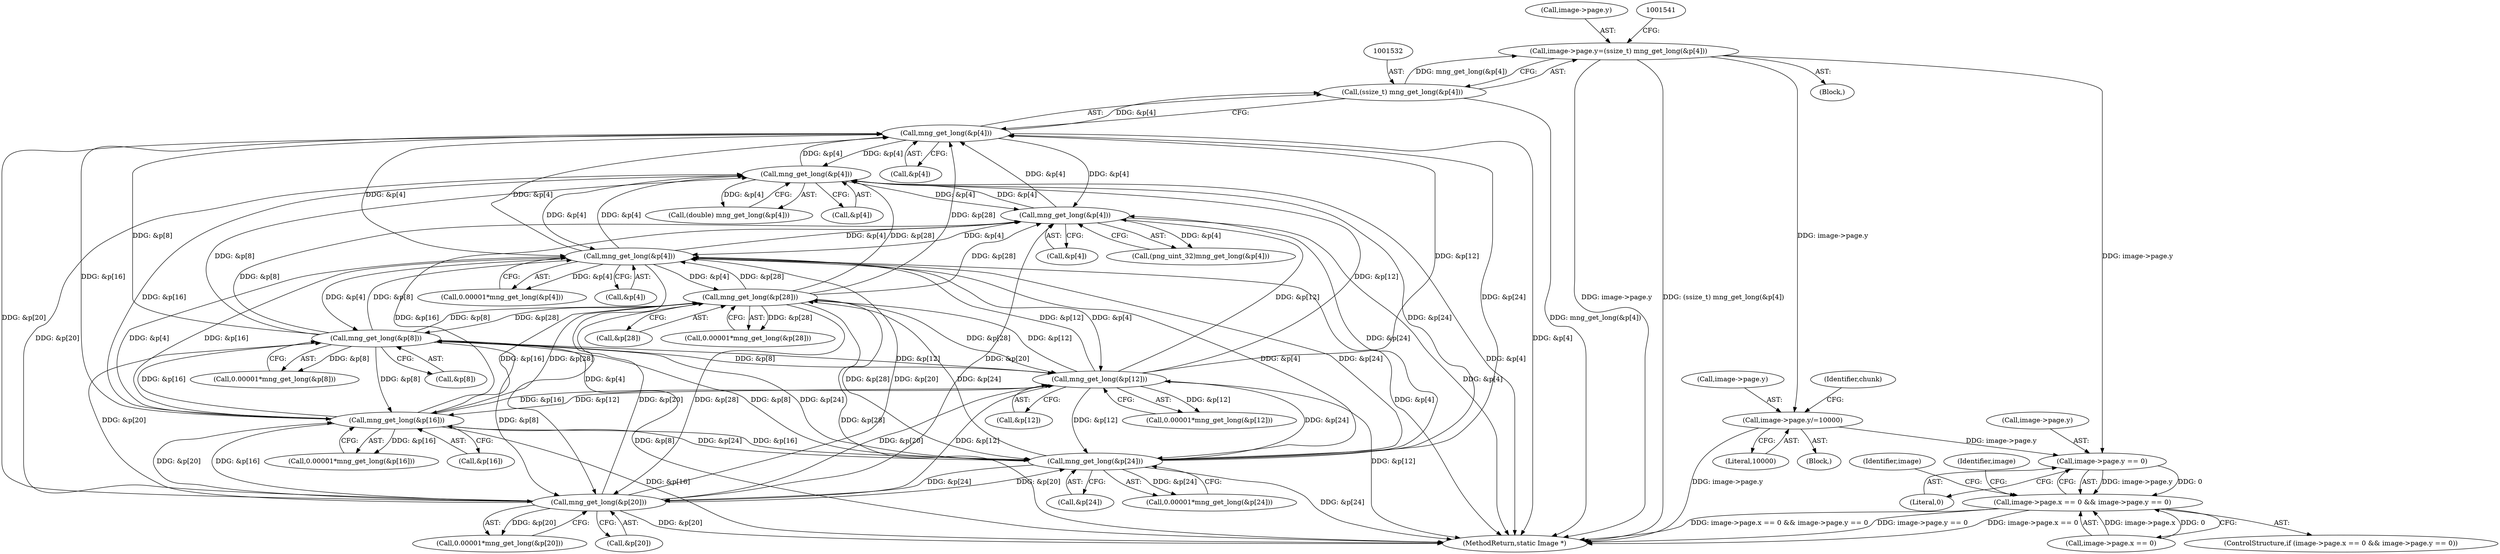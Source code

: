 digraph "0_ImageMagick_76efa969342568841ecf320b5a041685a6d24e0b@pointer" {
"1001554" [label="(Call,image->page.y/=10000)"];
"1001525" [label="(Call,image->page.y=(ssize_t) mng_get_long(&p[4]))"];
"1001531" [label="(Call,(ssize_t) mng_get_long(&p[4]))"];
"1001533" [label="(Call,mng_get_long(&p[4]))"];
"1001599" [label="(Call,mng_get_long(&p[4]))"];
"1000459" [label="(Call,mng_get_long(&p[4]))"];
"1001383" [label="(Call,mng_get_long(&p[28]))"];
"1001308" [label="(Call,mng_get_long(&p[8]))"];
"1001353" [label="(Call,mng_get_long(&p[20]))"];
"1001368" [label="(Call,mng_get_long(&p[24]))"];
"1001338" [label="(Call,mng_get_long(&p[16]))"];
"1001293" [label="(Call,mng_get_long(&p[4]))"];
"1001323" [label="(Call,mng_get_long(&p[12]))"];
"1002279" [label="(Call,image->page.y == 0)"];
"1002271" [label="(Call,image->page.x == 0 && image->page.y == 0)"];
"1001533" [label="(Call,mng_get_long(&p[4]))"];
"1001383" [label="(Call,mng_get_long(&p[28]))"];
"1002290" [label="(Identifier,image)"];
"1001546" [label="(Block,)"];
"1001526" [label="(Call,image->page.y)"];
"1001291" [label="(Call,0.00001*mng_get_long(&p[4]))"];
"1001381" [label="(Call,0.00001*mng_get_long(&p[28]))"];
"1001354" [label="(Call,&p[20])"];
"1001294" [label="(Call,&p[4])"];
"1002364" [label="(MethodReturn,static Image *)"];
"1001525" [label="(Call,image->page.y=(ssize_t) mng_get_long(&p[4]))"];
"1001531" [label="(Call,(ssize_t) mng_get_long(&p[4]))"];
"1001338" [label="(Call,mng_get_long(&p[16]))"];
"1002279" [label="(Call,image->page.y == 0)"];
"1001560" [label="(Literal,10000)"];
"1001597" [label="(Call,(double) mng_get_long(&p[4]))"];
"1000457" [label="(Call,(png_uint_32)mng_get_long(&p[4]))"];
"1001293" [label="(Call,mng_get_long(&p[4]))"];
"1001353" [label="(Call,mng_get_long(&p[20]))"];
"1001599" [label="(Call,mng_get_long(&p[4]))"];
"1001336" [label="(Call,0.00001*mng_get_long(&p[16]))"];
"1002285" [label="(Literal,0)"];
"1001369" [label="(Call,&p[24])"];
"1001324" [label="(Call,&p[12])"];
"1002318" [label="(Identifier,image)"];
"1001366" [label="(Call,0.00001*mng_get_long(&p[24]))"];
"1002272" [label="(Call,image->page.x == 0)"];
"1001600" [label="(Call,&p[4])"];
"1001555" [label="(Call,image->page.y)"];
"1001321" [label="(Call,0.00001*mng_get_long(&p[12]))"];
"1001562" [label="(Identifier,chunk)"];
"1001514" [label="(Block,)"];
"1001351" [label="(Call,0.00001*mng_get_long(&p[20]))"];
"1001554" [label="(Call,image->page.y/=10000)"];
"1001308" [label="(Call,mng_get_long(&p[8]))"];
"1002270" [label="(ControlStructure,if (image->page.x == 0 && image->page.y == 0))"];
"1001534" [label="(Call,&p[4])"];
"1001306" [label="(Call,0.00001*mng_get_long(&p[8]))"];
"1001309" [label="(Call,&p[8])"];
"1001339" [label="(Call,&p[16])"];
"1001384" [label="(Call,&p[28])"];
"1001368" [label="(Call,mng_get_long(&p[24]))"];
"1002271" [label="(Call,image->page.x == 0 && image->page.y == 0)"];
"1000459" [label="(Call,mng_get_long(&p[4]))"];
"1002280" [label="(Call,image->page.y)"];
"1001323" [label="(Call,mng_get_long(&p[12]))"];
"1000460" [label="(Call,&p[4])"];
"1001554" -> "1001546"  [label="AST: "];
"1001554" -> "1001560"  [label="CFG: "];
"1001555" -> "1001554"  [label="AST: "];
"1001560" -> "1001554"  [label="AST: "];
"1001562" -> "1001554"  [label="CFG: "];
"1001554" -> "1002364"  [label="DDG: image->page.y"];
"1001525" -> "1001554"  [label="DDG: image->page.y"];
"1001554" -> "1002279"  [label="DDG: image->page.y"];
"1001525" -> "1001514"  [label="AST: "];
"1001525" -> "1001531"  [label="CFG: "];
"1001526" -> "1001525"  [label="AST: "];
"1001531" -> "1001525"  [label="AST: "];
"1001541" -> "1001525"  [label="CFG: "];
"1001525" -> "1002364"  [label="DDG: (ssize_t) mng_get_long(&p[4])"];
"1001525" -> "1002364"  [label="DDG: image->page.y"];
"1001531" -> "1001525"  [label="DDG: mng_get_long(&p[4])"];
"1001525" -> "1002279"  [label="DDG: image->page.y"];
"1001531" -> "1001533"  [label="CFG: "];
"1001532" -> "1001531"  [label="AST: "];
"1001533" -> "1001531"  [label="AST: "];
"1001531" -> "1002364"  [label="DDG: mng_get_long(&p[4])"];
"1001533" -> "1001531"  [label="DDG: &p[4]"];
"1001533" -> "1001534"  [label="CFG: "];
"1001534" -> "1001533"  [label="AST: "];
"1001533" -> "1002364"  [label="DDG: &p[4]"];
"1001533" -> "1000459"  [label="DDG: &p[4]"];
"1001533" -> "1001293"  [label="DDG: &p[4]"];
"1001599" -> "1001533"  [label="DDG: &p[4]"];
"1000459" -> "1001533"  [label="DDG: &p[4]"];
"1001383" -> "1001533"  [label="DDG: &p[28]"];
"1001308" -> "1001533"  [label="DDG: &p[8]"];
"1001353" -> "1001533"  [label="DDG: &p[20]"];
"1001368" -> "1001533"  [label="DDG: &p[24]"];
"1001338" -> "1001533"  [label="DDG: &p[16]"];
"1001293" -> "1001533"  [label="DDG: &p[4]"];
"1001323" -> "1001533"  [label="DDG: &p[12]"];
"1001533" -> "1001599"  [label="DDG: &p[4]"];
"1001599" -> "1001597"  [label="AST: "];
"1001599" -> "1001600"  [label="CFG: "];
"1001600" -> "1001599"  [label="AST: "];
"1001597" -> "1001599"  [label="CFG: "];
"1001599" -> "1002364"  [label="DDG: &p[4]"];
"1001599" -> "1000459"  [label="DDG: &p[4]"];
"1001599" -> "1001293"  [label="DDG: &p[4]"];
"1001599" -> "1001597"  [label="DDG: &p[4]"];
"1000459" -> "1001599"  [label="DDG: &p[4]"];
"1001383" -> "1001599"  [label="DDG: &p[28]"];
"1001308" -> "1001599"  [label="DDG: &p[8]"];
"1001353" -> "1001599"  [label="DDG: &p[20]"];
"1001368" -> "1001599"  [label="DDG: &p[24]"];
"1001338" -> "1001599"  [label="DDG: &p[16]"];
"1001293" -> "1001599"  [label="DDG: &p[4]"];
"1001323" -> "1001599"  [label="DDG: &p[12]"];
"1000459" -> "1000457"  [label="AST: "];
"1000459" -> "1000460"  [label="CFG: "];
"1000460" -> "1000459"  [label="AST: "];
"1000457" -> "1000459"  [label="CFG: "];
"1000459" -> "1002364"  [label="DDG: &p[4]"];
"1000459" -> "1000457"  [label="DDG: &p[4]"];
"1001383" -> "1000459"  [label="DDG: &p[28]"];
"1001308" -> "1000459"  [label="DDG: &p[8]"];
"1001353" -> "1000459"  [label="DDG: &p[20]"];
"1001368" -> "1000459"  [label="DDG: &p[24]"];
"1001338" -> "1000459"  [label="DDG: &p[16]"];
"1001293" -> "1000459"  [label="DDG: &p[4]"];
"1001323" -> "1000459"  [label="DDG: &p[12]"];
"1000459" -> "1001293"  [label="DDG: &p[4]"];
"1001383" -> "1001381"  [label="AST: "];
"1001383" -> "1001384"  [label="CFG: "];
"1001384" -> "1001383"  [label="AST: "];
"1001381" -> "1001383"  [label="CFG: "];
"1001383" -> "1002364"  [label="DDG: &p[28]"];
"1001383" -> "1001293"  [label="DDG: &p[28]"];
"1001383" -> "1001308"  [label="DDG: &p[28]"];
"1001383" -> "1001323"  [label="DDG: &p[28]"];
"1001383" -> "1001338"  [label="DDG: &p[28]"];
"1001383" -> "1001353"  [label="DDG: &p[28]"];
"1001383" -> "1001368"  [label="DDG: &p[28]"];
"1001383" -> "1001381"  [label="DDG: &p[28]"];
"1001308" -> "1001383"  [label="DDG: &p[8]"];
"1001353" -> "1001383"  [label="DDG: &p[20]"];
"1001368" -> "1001383"  [label="DDG: &p[24]"];
"1001338" -> "1001383"  [label="DDG: &p[16]"];
"1001293" -> "1001383"  [label="DDG: &p[4]"];
"1001323" -> "1001383"  [label="DDG: &p[12]"];
"1001308" -> "1001306"  [label="AST: "];
"1001308" -> "1001309"  [label="CFG: "];
"1001309" -> "1001308"  [label="AST: "];
"1001306" -> "1001308"  [label="CFG: "];
"1001308" -> "1002364"  [label="DDG: &p[8]"];
"1001308" -> "1001293"  [label="DDG: &p[8]"];
"1001308" -> "1001306"  [label="DDG: &p[8]"];
"1001353" -> "1001308"  [label="DDG: &p[20]"];
"1001368" -> "1001308"  [label="DDG: &p[24]"];
"1001338" -> "1001308"  [label="DDG: &p[16]"];
"1001293" -> "1001308"  [label="DDG: &p[4]"];
"1001323" -> "1001308"  [label="DDG: &p[12]"];
"1001308" -> "1001323"  [label="DDG: &p[8]"];
"1001308" -> "1001338"  [label="DDG: &p[8]"];
"1001308" -> "1001353"  [label="DDG: &p[8]"];
"1001308" -> "1001368"  [label="DDG: &p[8]"];
"1001353" -> "1001351"  [label="AST: "];
"1001353" -> "1001354"  [label="CFG: "];
"1001354" -> "1001353"  [label="AST: "];
"1001351" -> "1001353"  [label="CFG: "];
"1001353" -> "1002364"  [label="DDG: &p[20]"];
"1001353" -> "1001293"  [label="DDG: &p[20]"];
"1001353" -> "1001323"  [label="DDG: &p[20]"];
"1001353" -> "1001338"  [label="DDG: &p[20]"];
"1001353" -> "1001351"  [label="DDG: &p[20]"];
"1001368" -> "1001353"  [label="DDG: &p[24]"];
"1001338" -> "1001353"  [label="DDG: &p[16]"];
"1001293" -> "1001353"  [label="DDG: &p[4]"];
"1001323" -> "1001353"  [label="DDG: &p[12]"];
"1001353" -> "1001368"  [label="DDG: &p[20]"];
"1001368" -> "1001366"  [label="AST: "];
"1001368" -> "1001369"  [label="CFG: "];
"1001369" -> "1001368"  [label="AST: "];
"1001366" -> "1001368"  [label="CFG: "];
"1001368" -> "1002364"  [label="DDG: &p[24]"];
"1001368" -> "1001293"  [label="DDG: &p[24]"];
"1001368" -> "1001323"  [label="DDG: &p[24]"];
"1001368" -> "1001338"  [label="DDG: &p[24]"];
"1001368" -> "1001366"  [label="DDG: &p[24]"];
"1001338" -> "1001368"  [label="DDG: &p[16]"];
"1001293" -> "1001368"  [label="DDG: &p[4]"];
"1001323" -> "1001368"  [label="DDG: &p[12]"];
"1001338" -> "1001336"  [label="AST: "];
"1001338" -> "1001339"  [label="CFG: "];
"1001339" -> "1001338"  [label="AST: "];
"1001336" -> "1001338"  [label="CFG: "];
"1001338" -> "1002364"  [label="DDG: &p[16]"];
"1001338" -> "1001293"  [label="DDG: &p[16]"];
"1001338" -> "1001323"  [label="DDG: &p[16]"];
"1001338" -> "1001336"  [label="DDG: &p[16]"];
"1001293" -> "1001338"  [label="DDG: &p[4]"];
"1001323" -> "1001338"  [label="DDG: &p[12]"];
"1001293" -> "1001291"  [label="AST: "];
"1001293" -> "1001294"  [label="CFG: "];
"1001294" -> "1001293"  [label="AST: "];
"1001291" -> "1001293"  [label="CFG: "];
"1001293" -> "1002364"  [label="DDG: &p[4]"];
"1001293" -> "1001291"  [label="DDG: &p[4]"];
"1001323" -> "1001293"  [label="DDG: &p[12]"];
"1001293" -> "1001323"  [label="DDG: &p[4]"];
"1001323" -> "1001321"  [label="AST: "];
"1001323" -> "1001324"  [label="CFG: "];
"1001324" -> "1001323"  [label="AST: "];
"1001321" -> "1001323"  [label="CFG: "];
"1001323" -> "1002364"  [label="DDG: &p[12]"];
"1001323" -> "1001321"  [label="DDG: &p[12]"];
"1002279" -> "1002271"  [label="AST: "];
"1002279" -> "1002285"  [label="CFG: "];
"1002280" -> "1002279"  [label="AST: "];
"1002285" -> "1002279"  [label="AST: "];
"1002271" -> "1002279"  [label="CFG: "];
"1002279" -> "1002271"  [label="DDG: image->page.y"];
"1002279" -> "1002271"  [label="DDG: 0"];
"1002271" -> "1002270"  [label="AST: "];
"1002271" -> "1002272"  [label="CFG: "];
"1002272" -> "1002271"  [label="AST: "];
"1002290" -> "1002271"  [label="CFG: "];
"1002318" -> "1002271"  [label="CFG: "];
"1002271" -> "1002364"  [label="DDG: image->page.x == 0"];
"1002271" -> "1002364"  [label="DDG: image->page.x == 0 && image->page.y == 0"];
"1002271" -> "1002364"  [label="DDG: image->page.y == 0"];
"1002272" -> "1002271"  [label="DDG: image->page.x"];
"1002272" -> "1002271"  [label="DDG: 0"];
}
